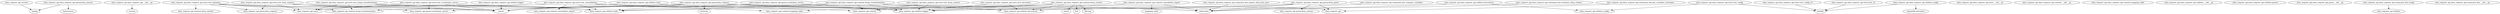 // CMIPLD Module Import Graph
digraph {
	rankdir=TB
	compound=true concentrate=true overlap=false splines=true
	"data_request_api.version"
	"data_request_api.version" -> typing
	"data_request_api.data_request_api.__init__.py"
	"data_request_api.data_request_api.__init__.py" -> version
	"data_request_api.data_request_api.tests.test_dreq_content"
	"data_request_api.data_request_api.tests.test_dreq_content" -> "data_request_api.content"
	"data_request_api.data_request_api.tests.test_dreq_content" -> "data_request_api.utilities.logger"
	"data_request_api.data_request_api.tests.test_config_cli"
	"data_request_api.data_request_api.tests.test_config_cli" -> pathlib
	"data_request_api.data_request_api.tests.test_optimize"
	"data_request_api.data_request_api.tests.test_optimize" -> __future__
	"data_request_api.data_request_api.tests.test_optimize" -> "data_request_api.query.data_request"
	"data_request_api.data_request_api.tests.test_optimize" -> "data_request_api.content.dreq_content"
	"data_request_api.data_request_api.tests.test_optimize" -> "data_request_api.utilities.tools"
	"data_request_api.data_request_api.tests.test_optimize" -> "data_request_api.content.dump_transformation"
	"data_request_api.data_request_api.tests.test_optimize" -> "data_request_api.tests"
	"data_request_api.data_request_api.tests.test_dump_transformation"
	"data_request_api.data_request_api.tests.test_dump_transformation" -> __future__
	"data_request_api.data_request_api.tests.test_dump_transformation" -> "data_request_api.utilities.tools"
	"data_request_api.data_request_api.tests.test_dump_transformation" -> "data_request_api.content.dump_transformation"
	"data_request_api.data_request_api.tests.test_dump_transformation" -> "data_request_api.tests"
	"data_request_api.data_request_api.tests.test_consolidation"
	"data_request_api.data_request_api.tests.test_consolidation" -> "data_request_api.content"
	"data_request_api.data_request_api.tests.test_consolidation" -> "data_request_api.content.consolidate_export"
	"data_request_api.data_request_api.tests.test_consolidation" -> "data_request_api.content.mapping_table"
	"data_request_api.data_request_api.tests.test_consolidation" -> "data_request_api.tests"
	"data_request_api.data_request_api.tests.test_consolidation" -> "data_request_api.utilities.logger"
	"data_request_api.data_request_api.tests.test_consolidation" -> "data_request_api.utilities.tools"
	"data_request_api.data_request_api.tests.__init__.py"
	"data_request_api.data_request_api.tests.test_data_request"
	"data_request_api.data_request_api.tests.test_data_request" -> __future__
	"data_request_api.data_request_api.tests.test_data_request" -> "data_request_api.utilities.tools"
	"data_request_api.data_request_api.tests.test_data_request" -> "data_request_api.query.data_request"
	"data_request_api.data_request_api.tests.test_data_request" -> "data_request_api.query.vocabulary_server"
	"data_request_api.data_request_api.tests.test_data_request" -> "data_request_api.tests"
	"data_request_api.data_request_api.tests.test_vocabulary_server"
	"data_request_api.data_request_api.tests.test_vocabulary_server" -> __future__
	"data_request_api.data_request_api.tests.test_vocabulary_server" -> "data_request_api.utilities.tools"
	"data_request_api.data_request_api.tests.test_vocabulary_server" -> "data_request_api.query.vocabulary_server"
	"data_request_api.data_request_api.tests.test_vocabulary_server" -> "data_request_api.tests"
	"data_request_api.data_request_api.tests.test_config"
	"data_request_api.data_request_api.tests.test_config" -> pathlib
	"data_request_api.data_request_api.tests.test_config" -> "data_request_api.utilities.config"
	"data_request_api.data_request_api.tests.test_cli"
	"data_request_api.data_request_api.tests.test_cli" -> pathlib
	"data_request_api.data_request_api.tests.test_decorator"
	"data_request_api.data_request_api.tests.test_decorator" -> "data_request_api.utilities.decorators"
	"data_request_api.data_request_api.tests.test_decorator" -> "data_request_api.utilities.logger"
	"data_request_api.data_request_api.content.dump_transformation"
	"data_request_api.data_request_api.content.dump_transformation" -> __future__
	"data_request_api.data_request_api.content.dump_transformation" -> collections
	"data_request_api.data_request_api.content.dump_transformation" -> "data_request_api.utilities.decorators"
	"data_request_api.data_request_api.content.dump_transformation" -> "data_request_api.utilities.logger"
	"data_request_api.data_request_api.content.dump_transformation" -> "data_request_api.utilities.tools"
	"data_request_api.data_request_api.content.dump_transformation" -> "data_request_api.content"
	"data_request_api.data_request_api.content.consolidate_export"
	"data_request_api.data_request_api.content.consolidate_export" -> collections
	"data_request_api.data_request_api.content.consolidate_export" -> "data_request_api.utilities.logger"
	"data_request_api.data_request_api.content.consolidate_export" -> mapping_table
	"data_request_api.data_request_api.content.__init__.py"
	"data_request_api.data_request_api.content.mapping_table"
	"data_request_api.data_request_api.content.dreq_content"
	"data_request_api.data_request_api.content.dreq_content" -> filecmp
	"data_request_api.data_request_api.content.dreq_content" -> shutil
	"data_request_api.data_request_api.content.dreq_content" -> bs4
	"data_request_api.data_request_api.content.dreq_content" -> "data_request_api.content"
	"data_request_api.data_request_api.content.dreq_content" -> "data_request_api.content.mapping_table"
	"data_request_api.data_request_api.content.dreq_content" -> "data_request_api.utilities.decorators"
	"data_request_api.data_request_api.content.dreq_content" -> "data_request_api.utilities.logger"
	"data_request_api.data_request_api.utilities.config"
	"data_request_api.data_request_api.utilities.config" -> "importlib.metadata"
	"data_request_api.data_request_api.utilities.config" -> pathlib
	"data_request_api.data_request_api.utilities.tools"
	"data_request_api.data_request_api.utilities.tools" -> __future__
	"data_request_api.data_request_api.utilities.tools" -> "data_request_api.utilities.logger"
	"data_request_api.data_request_api.utilities.__init__.py"
	"data_request_api.data_request_api.utilities.logger"
	"data_request_api.data_request_api.utilities.logger" -> __future__
	"data_request_api.data_request_api.utilities.parser"
	"data_request_api.data_request_api.utilities.decorators"
	"data_request_api.data_request_api.utilities.decorators" -> "data_request_api.utilities.config"
	"data_request_api.data_request_api.utilities.decorators" -> "data_request_api.utilities.logger"
	"data_request_api.data_request_api.query.vocabulary_server"
	"data_request_api.data_request_api.query.vocabulary_server" -> __future__
	"data_request_api.data_request_api.query.vocabulary_server" -> collections
	"data_request_api.data_request_api.query.vocabulary_server" -> "data_request_api.utilities.logger"
	"data_request_api.data_request_api.query.vocabulary_server" -> "data_request_api.utilities.tools"
	"data_request_api.data_request_api.query.data_request"
	"data_request_api.data_request_api.query.data_request" -> __future__
	"data_request_api.data_request_api.query.data_request" -> collections
	"data_request_api.data_request_api.query.data_request" -> itertools
	"data_request_api.data_request_api.query.data_request" -> "data_request_api.utilities.logger"
	"data_request_api.data_request_api.query.data_request" -> "data_request_api.content.dump_transformation"
	"data_request_api.data_request_api.query.data_request" -> "data_request_api.utilities.tools"
	"data_request_api.data_request_api.query.data_request" -> "data_request_api.query.vocabulary_server"
	"data_request_api.data_request_api.query.data_request" -> data_request_api
	"data_request_api.data_request_api.query.__init__.py"
	"data_request_api.data_request_api.query.dreq_query"
	"data_request_api.data_request_api.query.dreq_query" -> collections
	"data_request_api.data_request_api.query.dreq_query" -> "data_request_api.query.dreq_classes"
	"data_request_api.data_request_api.query.dreq_query" -> "data_request_api.utilities.decorators"
	"data_request_api.data_request_api.query.dreq_query" -> "data_request_api.utilities.tools"
	"data_request_api.data_request_api.query.dreq_query" -> data_request_api
	"data_request_api.data_request_api.query.dreq_classes"
	"data_request_api.data_request_api.query.dreq_classes" -> dataclasses
	"data_request_api.data_request_api.query.dreq_classes" -> typing
	"data_request_api.data_request_api.command_line.get_variables_metadata"
	"data_request_api.data_request_api.command_line.get_variables_metadata" -> data_request_api
	"data_request_api.data_request_api.command_line.config"
	"data_request_api.data_request_api.command_line.config" -> "data_request_api.utilities"
	"data_request_api.data_request_api.command_line.__init__.py"
	"data_request_api.data_request_api.command_line.export_dreq_lists_json"
	"data_request_api.data_request_api.command_line.export_dreq_lists_json" -> collections
	"data_request_api.data_request_api.command_line.compare_variables"
	"data_request_api.data_request_api.command_line.compare_variables" -> collections
	"data_request_api.data_request_api.command_line.estimate_dreq_volume"
	"data_request_api.data_request_api.command_line.estimate_dreq_volume" -> collections
}
